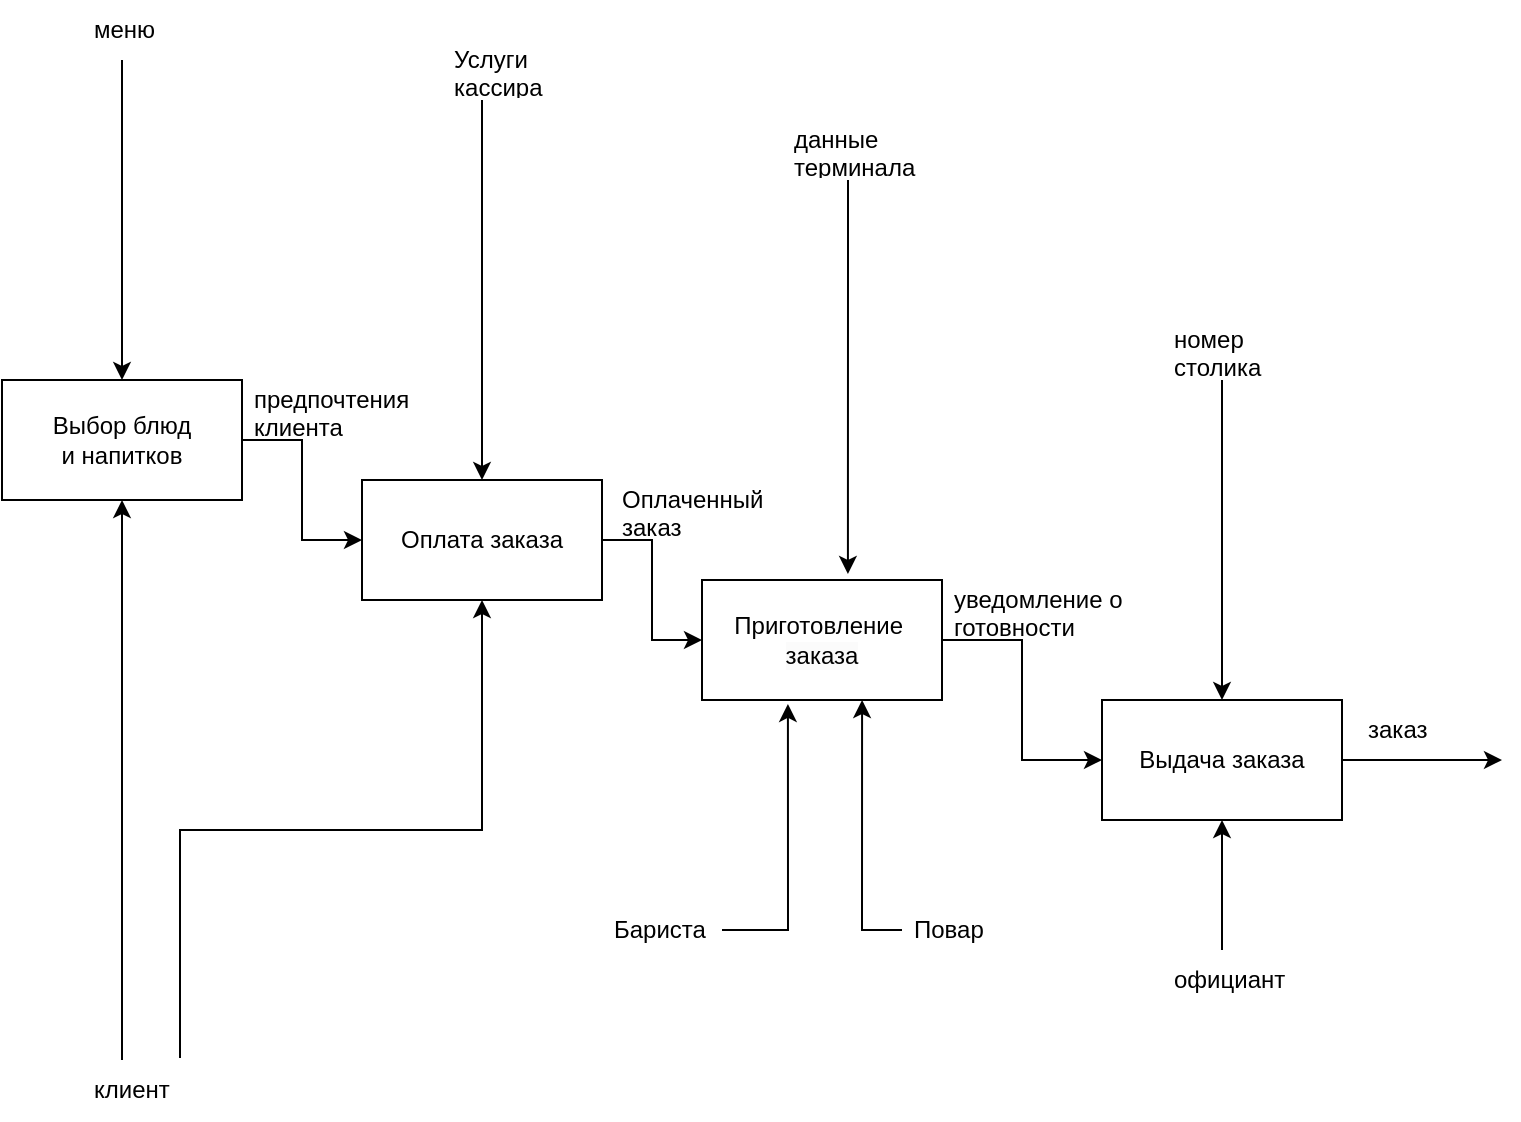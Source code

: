 <mxfile version="20.8.19" type="device"><diagram name="Страница 1" id="KYWS3vTyNhhRMhFngleJ"><mxGraphModel dx="1434" dy="796" grid="1" gridSize="10" guides="1" tooltips="1" connect="1" arrows="1" fold="1" page="1" pageScale="1" pageWidth="827" pageHeight="1169" math="0" shadow="0"><root><mxCell id="0"/><mxCell id="1" parent="0"/><mxCell id="BBP5kpKOSW2uj8BVK8UJ-14" style="edgeStyle=orthogonalEdgeStyle;rounded=0;orthogonalLoop=1;jettySize=auto;html=1;entryX=0;entryY=0.5;entryDx=0;entryDy=0;" edge="1" parent="1" source="BBP5kpKOSW2uj8BVK8UJ-4" target="BBP5kpKOSW2uj8BVK8UJ-12"><mxGeometry relative="1" as="geometry"/></mxCell><mxCell id="BBP5kpKOSW2uj8BVK8UJ-4" value="Выбор блюд&lt;br&gt;&lt;font&gt;и напитков&lt;/font&gt;" style="rounded=0;whiteSpace=wrap;html=1;" vertex="1" parent="1"><mxGeometry x="70" y="300" width="120" height="60" as="geometry"/></mxCell><mxCell id="BBP5kpKOSW2uj8BVK8UJ-7" style="edgeStyle=orthogonalEdgeStyle;rounded=0;orthogonalLoop=1;jettySize=auto;html=1;entryX=0.5;entryY=1;entryDx=0;entryDy=0;" edge="1" parent="1" target="BBP5kpKOSW2uj8BVK8UJ-4"><mxGeometry relative="1" as="geometry"><mxPoint x="130" y="640" as="sourcePoint"/><Array as="points"><mxPoint x="130" y="610"/><mxPoint x="130" y="610"/></Array></mxGeometry></mxCell><mxCell id="BBP5kpKOSW2uj8BVK8UJ-20" style="edgeStyle=orthogonalEdgeStyle;rounded=0;orthogonalLoop=1;jettySize=auto;html=1;entryX=0.5;entryY=1;entryDx=0;entryDy=0;exitX=0.98;exitY=-0.033;exitDx=0;exitDy=0;exitPerimeter=0;" edge="1" parent="1" source="BBP5kpKOSW2uj8BVK8UJ-5" target="BBP5kpKOSW2uj8BVK8UJ-12"><mxGeometry relative="1" as="geometry"><mxPoint x="170" y="650" as="sourcePoint"/></mxGeometry></mxCell><mxCell id="BBP5kpKOSW2uj8BVK8UJ-5" value="клиент" style="text;strokeColor=none;fillColor=none;align=left;verticalAlign=middle;spacingLeft=4;spacingRight=4;overflow=hidden;points=[[0,0.5],[1,0.5]];portConstraint=eastwest;rotatable=0;whiteSpace=wrap;html=1;" vertex="1" parent="1"><mxGeometry x="110" y="640" width="50" height="30" as="geometry"/></mxCell><mxCell id="BBP5kpKOSW2uj8BVK8UJ-11" style="edgeStyle=orthogonalEdgeStyle;rounded=0;orthogonalLoop=1;jettySize=auto;html=1;entryX=0.5;entryY=0;entryDx=0;entryDy=0;" edge="1" parent="1" source="BBP5kpKOSW2uj8BVK8UJ-10" target="BBP5kpKOSW2uj8BVK8UJ-4"><mxGeometry relative="1" as="geometry"><Array as="points"><mxPoint x="130" y="180"/><mxPoint x="130" y="180"/></Array></mxGeometry></mxCell><mxCell id="BBP5kpKOSW2uj8BVK8UJ-10" value="меню" style="text;strokeColor=none;fillColor=none;align=left;verticalAlign=middle;spacingLeft=4;spacingRight=4;overflow=hidden;points=[[0,0.5],[1,0.5]];portConstraint=eastwest;rotatable=0;whiteSpace=wrap;html=1;" vertex="1" parent="1"><mxGeometry x="110" y="110" width="80" height="30" as="geometry"/></mxCell><mxCell id="BBP5kpKOSW2uj8BVK8UJ-22" style="edgeStyle=orthogonalEdgeStyle;rounded=0;orthogonalLoop=1;jettySize=auto;html=1;exitX=1;exitY=0.5;exitDx=0;exitDy=0;entryX=0;entryY=0.5;entryDx=0;entryDy=0;" edge="1" parent="1" source="BBP5kpKOSW2uj8BVK8UJ-12" target="BBP5kpKOSW2uj8BVK8UJ-21"><mxGeometry relative="1" as="geometry"/></mxCell><mxCell id="BBP5kpKOSW2uj8BVK8UJ-12" value="Оплата заказа" style="rounded=0;whiteSpace=wrap;html=1;" vertex="1" parent="1"><mxGeometry x="250" y="350" width="120" height="60" as="geometry"/></mxCell><mxCell id="BBP5kpKOSW2uj8BVK8UJ-17" value="предпочтения&amp;nbsp;&lt;br&gt;&lt;font&gt;клиента&lt;/font&gt;" style="text;strokeColor=none;fillColor=none;align=left;verticalAlign=middle;spacingLeft=4;spacingRight=4;overflow=hidden;points=[[0,0.5],[1,0.5]];portConstraint=eastwest;rotatable=0;whiteSpace=wrap;html=1;" vertex="1" parent="1"><mxGeometry x="190" y="300" width="90" height="30" as="geometry"/></mxCell><mxCell id="BBP5kpKOSW2uj8BVK8UJ-19" style="edgeStyle=orthogonalEdgeStyle;rounded=0;orthogonalLoop=1;jettySize=auto;html=1;" edge="1" parent="1" source="BBP5kpKOSW2uj8BVK8UJ-18" target="BBP5kpKOSW2uj8BVK8UJ-12"><mxGeometry relative="1" as="geometry"><Array as="points"><mxPoint x="310" y="210"/><mxPoint x="310" y="210"/></Array></mxGeometry></mxCell><mxCell id="BBP5kpKOSW2uj8BVK8UJ-18" value="Услуги кассира" style="text;strokeColor=none;fillColor=none;align=left;verticalAlign=middle;spacingLeft=4;spacingRight=4;overflow=hidden;points=[[0,0.5],[1,0.5]];portConstraint=eastwest;rotatable=0;whiteSpace=wrap;html=1;" vertex="1" parent="1"><mxGeometry x="290" y="130" width="80" height="30" as="geometry"/></mxCell><mxCell id="BBP5kpKOSW2uj8BVK8UJ-31" style="edgeStyle=orthogonalEdgeStyle;rounded=0;orthogonalLoop=1;jettySize=auto;html=1;entryX=0;entryY=0.5;entryDx=0;entryDy=0;" edge="1" parent="1" source="BBP5kpKOSW2uj8BVK8UJ-21" target="BBP5kpKOSW2uj8BVK8UJ-30"><mxGeometry relative="1" as="geometry"/></mxCell><mxCell id="BBP5kpKOSW2uj8BVK8UJ-21" value="&lt;font&gt;Приготовление&amp;nbsp;&lt;br&gt;&lt;span style=&quot;color: rgb(0, 0, 0); font-family: Helvetica; font-size: 12px; font-style: normal; font-variant-ligatures: normal; font-variant-caps: normal; font-weight: 400; letter-spacing: normal; orphans: 2; text-align: center; text-indent: 0px; text-transform: none; widows: 2; word-spacing: 0px; -webkit-text-stroke-width: 0px; background-color: rgb(251, 251, 251); text-decoration-thickness: initial; text-decoration-style: initial; text-decoration-color: initial; float: none; display: inline !important;&quot;&gt;заказа&lt;/span&gt;&lt;/font&gt;" style="rounded=0;whiteSpace=wrap;html=1;" vertex="1" parent="1"><mxGeometry x="420" y="400" width="120" height="60" as="geometry"/></mxCell><mxCell id="BBP5kpKOSW2uj8BVK8UJ-23" value="Оплаченный заказ" style="text;strokeColor=none;fillColor=none;align=left;verticalAlign=middle;spacingLeft=4;spacingRight=4;overflow=hidden;points=[[0,0.5],[1,0.5]];portConstraint=eastwest;rotatable=0;whiteSpace=wrap;html=1;" vertex="1" parent="1"><mxGeometry x="374" y="350" width="80" height="30" as="geometry"/></mxCell><mxCell id="BBP5kpKOSW2uj8BVK8UJ-27" style="edgeStyle=orthogonalEdgeStyle;rounded=0;orthogonalLoop=1;jettySize=auto;html=1;entryX=0.358;entryY=1.033;entryDx=0;entryDy=0;entryPerimeter=0;" edge="1" parent="1" source="BBP5kpKOSW2uj8BVK8UJ-24" target="BBP5kpKOSW2uj8BVK8UJ-21"><mxGeometry relative="1" as="geometry"/></mxCell><mxCell id="BBP5kpKOSW2uj8BVK8UJ-24" value="Бариста" style="text;strokeColor=none;fillColor=none;align=left;verticalAlign=middle;spacingLeft=4;spacingRight=4;overflow=hidden;points=[[0,0.5],[1,0.5]];portConstraint=eastwest;rotatable=0;whiteSpace=wrap;html=1;" vertex="1" parent="1"><mxGeometry x="370" y="560" width="60" height="30" as="geometry"/></mxCell><mxCell id="BBP5kpKOSW2uj8BVK8UJ-26" style="edgeStyle=orthogonalEdgeStyle;rounded=0;orthogonalLoop=1;jettySize=auto;html=1;entryX=0.667;entryY=1;entryDx=0;entryDy=0;entryPerimeter=0;" edge="1" parent="1" source="BBP5kpKOSW2uj8BVK8UJ-25" target="BBP5kpKOSW2uj8BVK8UJ-21"><mxGeometry relative="1" as="geometry"/></mxCell><mxCell id="BBP5kpKOSW2uj8BVK8UJ-25" value="Повар" style="text;strokeColor=none;fillColor=none;align=left;verticalAlign=middle;spacingLeft=4;spacingRight=4;overflow=hidden;points=[[0,0.5],[1,0.5]];portConstraint=eastwest;rotatable=0;whiteSpace=wrap;html=1;" vertex="1" parent="1"><mxGeometry x="520" y="560" width="80" height="30" as="geometry"/></mxCell><mxCell id="BBP5kpKOSW2uj8BVK8UJ-29" style="edgeStyle=orthogonalEdgeStyle;rounded=0;orthogonalLoop=1;jettySize=auto;html=1;entryX=0.608;entryY=-0.05;entryDx=0;entryDy=0;entryPerimeter=0;" edge="1" parent="1" source="BBP5kpKOSW2uj8BVK8UJ-28" target="BBP5kpKOSW2uj8BVK8UJ-21"><mxGeometry relative="1" as="geometry"><Array as="points"><mxPoint x="493" y="240"/><mxPoint x="493" y="240"/></Array></mxGeometry></mxCell><mxCell id="BBP5kpKOSW2uj8BVK8UJ-28" value="данные терминала" style="text;strokeColor=none;fillColor=none;align=left;verticalAlign=middle;spacingLeft=4;spacingRight=4;overflow=hidden;points=[[0,0.5],[1,0.5]];portConstraint=eastwest;rotatable=0;whiteSpace=wrap;html=1;" vertex="1" parent="1"><mxGeometry x="460" y="170" width="80" height="30" as="geometry"/></mxCell><mxCell id="BBP5kpKOSW2uj8BVK8UJ-39" style="edgeStyle=orthogonalEdgeStyle;rounded=0;orthogonalLoop=1;jettySize=auto;html=1;" edge="1" parent="1" source="BBP5kpKOSW2uj8BVK8UJ-30"><mxGeometry relative="1" as="geometry"><mxPoint x="820" y="490" as="targetPoint"/></mxGeometry></mxCell><mxCell id="BBP5kpKOSW2uj8BVK8UJ-30" value="Выдача заказа" style="rounded=0;whiteSpace=wrap;html=1;" vertex="1" parent="1"><mxGeometry x="620" y="460" width="120" height="60" as="geometry"/></mxCell><mxCell id="BBP5kpKOSW2uj8BVK8UJ-32" value="уведомление о готовности заказа" style="text;strokeColor=none;fillColor=none;align=left;verticalAlign=middle;spacingLeft=4;spacingRight=4;overflow=hidden;points=[[0,0.5],[1,0.5]];portConstraint=eastwest;rotatable=0;whiteSpace=wrap;html=1;" vertex="1" parent="1"><mxGeometry x="540" y="400" width="100" height="30" as="geometry"/></mxCell><mxCell id="BBP5kpKOSW2uj8BVK8UJ-34" style="edgeStyle=orthogonalEdgeStyle;rounded=0;orthogonalLoop=1;jettySize=auto;html=1;entryX=0.5;entryY=1;entryDx=0;entryDy=0;" edge="1" parent="1" source="BBP5kpKOSW2uj8BVK8UJ-33" target="BBP5kpKOSW2uj8BVK8UJ-30"><mxGeometry relative="1" as="geometry"><Array as="points"><mxPoint x="680" y="570"/><mxPoint x="680" y="570"/></Array></mxGeometry></mxCell><mxCell id="BBP5kpKOSW2uj8BVK8UJ-33" value="официант" style="text;strokeColor=none;fillColor=none;align=left;verticalAlign=middle;spacingLeft=4;spacingRight=4;overflow=hidden;points=[[0,0.5],[1,0.5]];portConstraint=eastwest;rotatable=0;whiteSpace=wrap;html=1;" vertex="1" parent="1"><mxGeometry x="650" y="585" width="80" height="30" as="geometry"/></mxCell><mxCell id="BBP5kpKOSW2uj8BVK8UJ-36" style="edgeStyle=orthogonalEdgeStyle;rounded=0;orthogonalLoop=1;jettySize=auto;html=1;entryX=0.5;entryY=0;entryDx=0;entryDy=0;" edge="1" parent="1" source="BBP5kpKOSW2uj8BVK8UJ-35" target="BBP5kpKOSW2uj8BVK8UJ-30"><mxGeometry relative="1" as="geometry"><Array as="points"><mxPoint x="680" y="340"/><mxPoint x="680" y="340"/></Array></mxGeometry></mxCell><mxCell id="BBP5kpKOSW2uj8BVK8UJ-35" value="номер столика" style="text;strokeColor=none;fillColor=none;align=left;verticalAlign=middle;spacingLeft=4;spacingRight=4;overflow=hidden;points=[[0,0.5],[1,0.5]];portConstraint=eastwest;rotatable=0;whiteSpace=wrap;html=1;" vertex="1" parent="1"><mxGeometry x="650" y="270" width="80" height="30" as="geometry"/></mxCell><mxCell id="BBP5kpKOSW2uj8BVK8UJ-40" value="заказ" style="text;strokeColor=none;fillColor=none;align=left;verticalAlign=middle;spacingLeft=4;spacingRight=4;overflow=hidden;points=[[0,0.5],[1,0.5]];portConstraint=eastwest;rotatable=0;whiteSpace=wrap;html=1;" vertex="1" parent="1"><mxGeometry x="747" y="460" width="80" height="30" as="geometry"/></mxCell></root></mxGraphModel></diagram></mxfile>